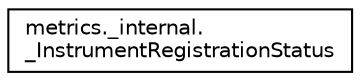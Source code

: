 digraph "Graphical Class Hierarchy"
{
 // LATEX_PDF_SIZE
  edge [fontname="Helvetica",fontsize="10",labelfontname="Helvetica",labelfontsize="10"];
  node [fontname="Helvetica",fontsize="10",shape=record];
  rankdir="LR";
  Node0 [label="metrics._internal.\l_InstrumentRegistrationStatus",height=0.2,width=0.4,color="black", fillcolor="white", style="filled",URL="$classmetrics_1_1__internal_1_1__InstrumentRegistrationStatus.html",tooltip=" "];
}
